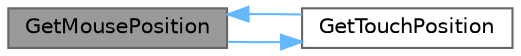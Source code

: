 digraph "GetMousePosition"
{
 // LATEX_PDF_SIZE
  bgcolor="transparent";
  edge [fontname=Helvetica,fontsize=10,labelfontname=Helvetica,labelfontsize=10];
  node [fontname=Helvetica,fontsize=10,shape=box,height=0.2,width=0.4];
  rankdir="LR";
  Node1 [id="Node000001",label="GetMousePosition",height=0.2,width=0.4,color="gray40", fillcolor="grey60", style="filled", fontcolor="black",tooltip=" "];
  Node1 -> Node2 [id="edge1_Node000001_Node000002",color="steelblue1",style="solid",tooltip=" "];
  Node2 [id="Node000002",label="GetTouchPosition",height=0.2,width=0.4,color="grey40", fillcolor="white", style="filled",URL="$_classes_2lib_2rcore_8c.html#a64f0911350f8e2eda12d4c8074b54984",tooltip=" "];
  Node2 -> Node1 [id="edge2_Node000002_Node000001",color="steelblue1",style="solid",tooltip=" "];
}
